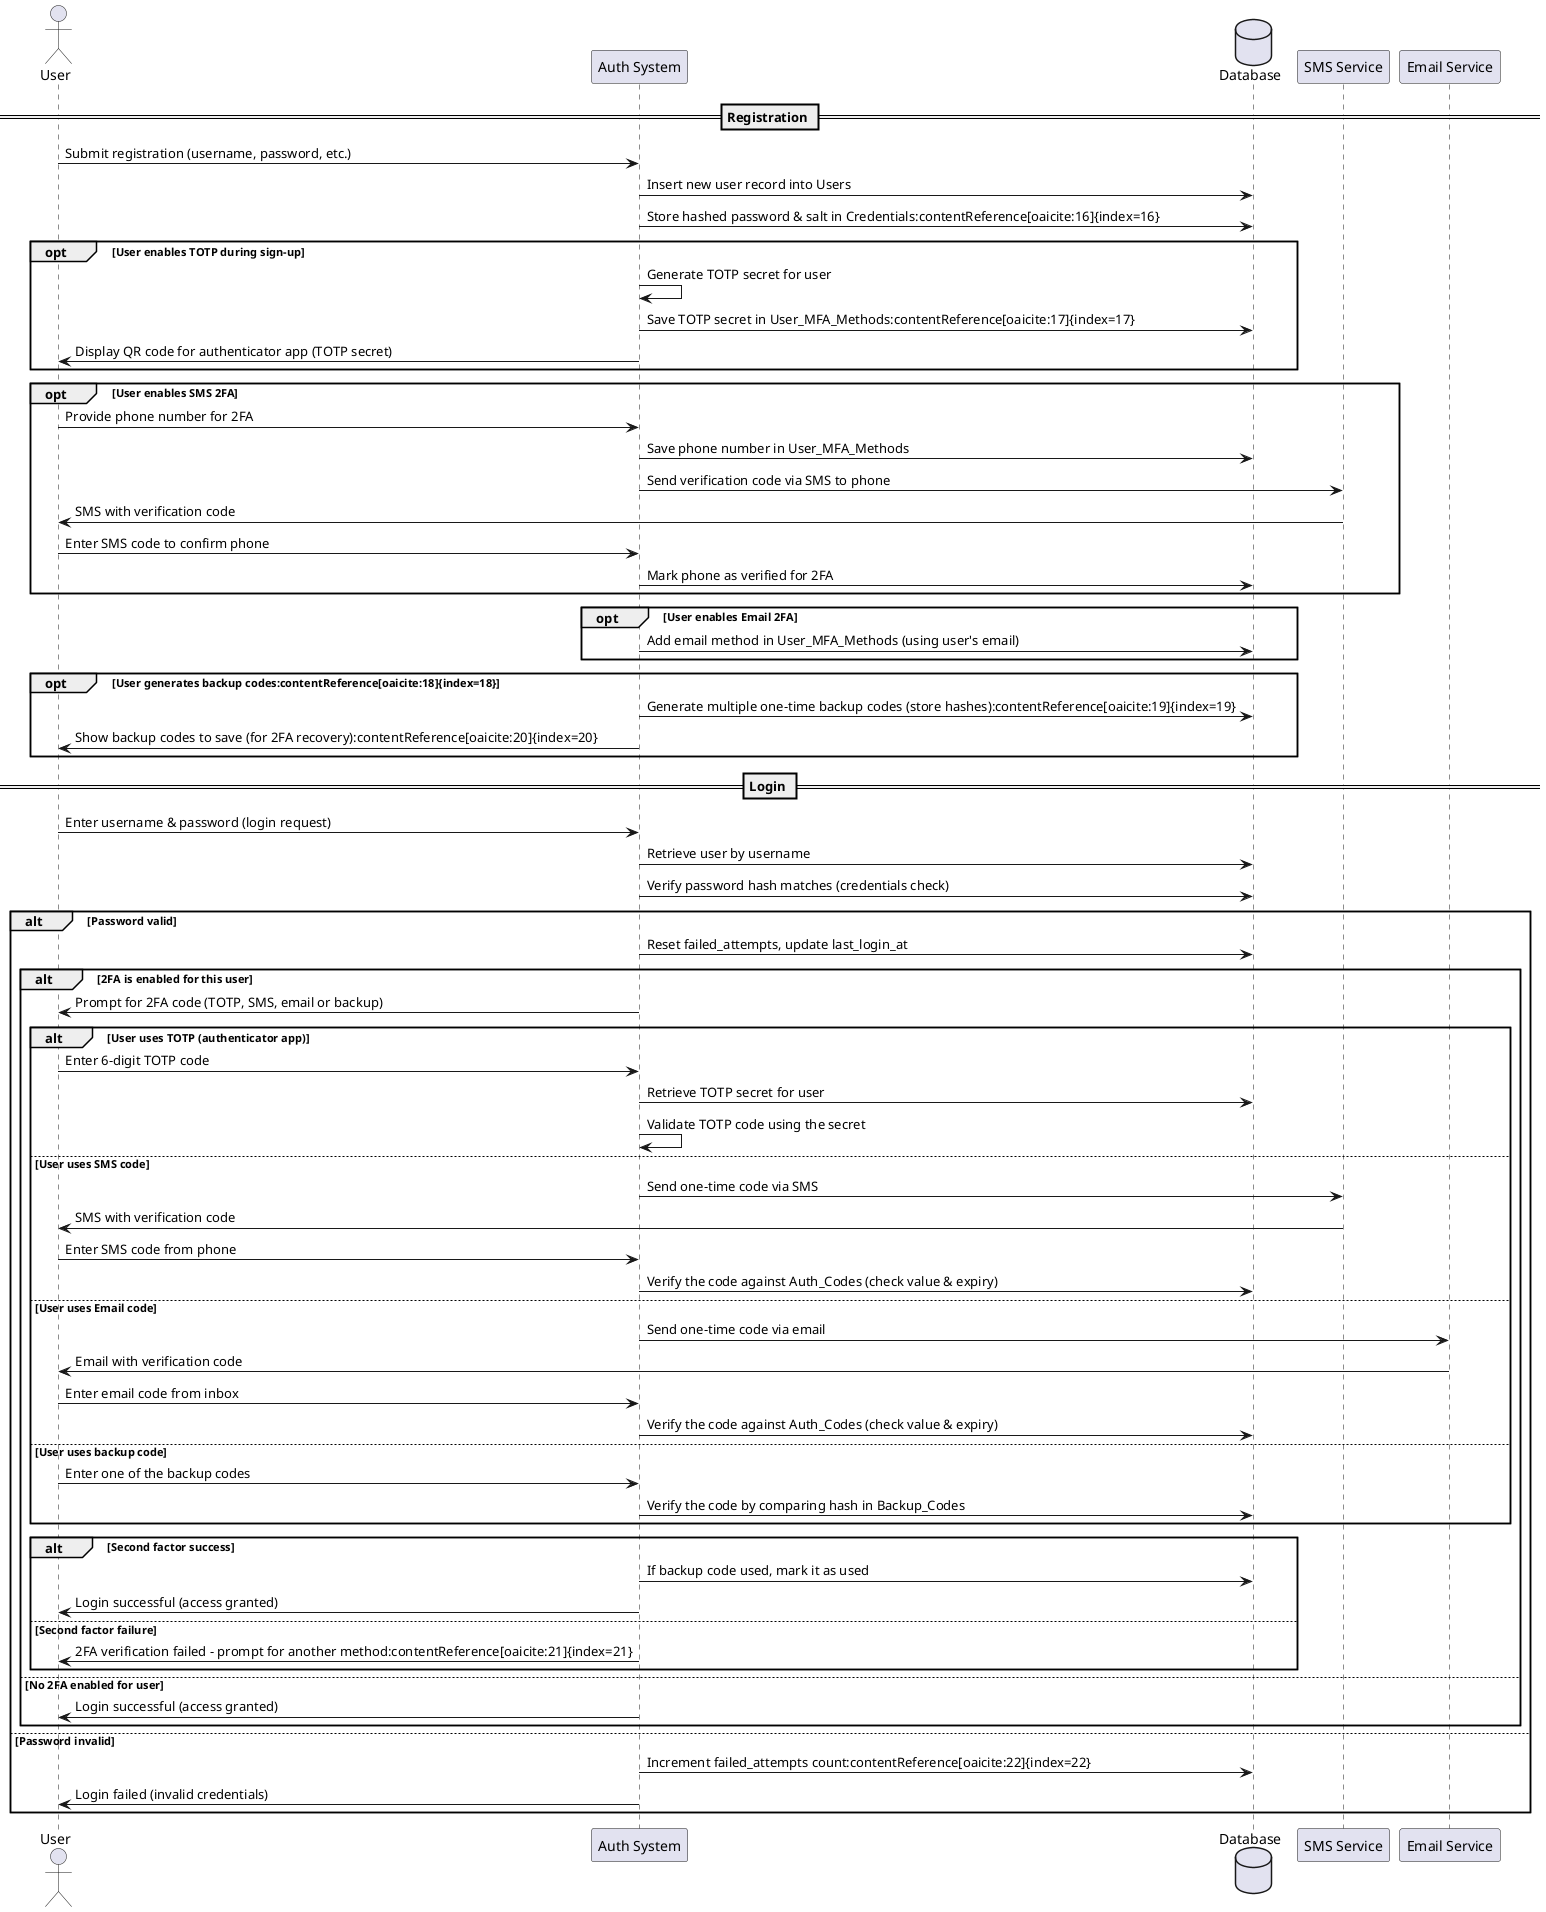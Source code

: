 @startuml daysave unpw 2fa seq
actor User
participant "Auth System" as Auth
database "Database" as DB
participant "SMS Service" as SMS
participant "Email Service" as Email

== Registration ==
User -> Auth: Submit registration (username, password, etc.)
Auth -> DB: Insert new user record into Users
Auth -> DB: Store hashed password & salt in Credentials:contentReference[oaicite:16]{index=16}
opt User enables TOTP during sign-up
    Auth -> Auth: Generate TOTP secret for user
    Auth -> DB: Save TOTP secret in User_MFA_Methods:contentReference[oaicite:17]{index=17}
    Auth -> User: Display QR code for authenticator app (TOTP secret)
end opt
opt User enables SMS 2FA
    User -> Auth: Provide phone number for 2FA
    Auth -> DB: Save phone number in User_MFA_Methods
    Auth -> SMS: Send verification code via SMS to phone
    SMS -> User: SMS with verification code
    User -> Auth: Enter SMS code to confirm phone
    Auth -> DB: Mark phone as verified for 2FA
end opt
opt User enables Email 2FA
    Auth -> DB: Add email method in User_MFA_Methods (using user's email)
end opt
opt User generates backup codes:contentReference[oaicite:18]{index=18}
    Auth -> DB: Generate multiple one-time backup codes (store hashes):contentReference[oaicite:19]{index=19}
    Auth -> User: Show backup codes to save (for 2FA recovery):contentReference[oaicite:20]{index=20}
end opt

== Login ==
User -> Auth: Enter username & password (login request)
Auth -> DB: Retrieve user by username
Auth -> DB: Verify password hash matches (credentials check)
alt Password valid
    Auth -> DB: Reset failed_attempts, update last_login_at
    alt 2FA is enabled for this user
        Auth -> User: Prompt for 2FA code (TOTP, SMS, email or backup)
        alt User uses TOTP (authenticator app)
            User -> Auth: Enter 6-digit TOTP code
            Auth -> DB: Retrieve TOTP secret for user
            Auth -> Auth: Validate TOTP code using the secret
        else User uses SMS code
            Auth -> SMS: Send one-time code via SMS
            SMS -> User: SMS with verification code
            User -> Auth: Enter SMS code from phone
            Auth -> DB: Verify the code against Auth_Codes (check value & expiry)
        else User uses Email code
            Auth -> Email: Send one-time code via email
            Email -> User: Email with verification code
            User -> Auth: Enter email code from inbox
            Auth -> DB: Verify the code against Auth_Codes (check value & expiry)
        else User uses backup code
            User -> Auth: Enter one of the backup codes
            Auth -> DB: Verify the code by comparing hash in Backup_Codes
        end alt
        alt Second factor success
            Auth -> DB: If backup code used, mark it as used
            Auth -> User: Login successful (access granted)
        else Second factor failure
            Auth -> User: 2FA verification failed – prompt for another method:contentReference[oaicite:21]{index=21}
        end alt
    else No 2FA enabled for user
        Auth -> User: Login successful (access granted)
    end alt
else Password invalid
    Auth -> DB: Increment failed_attempts count:contentReference[oaicite:22]{index=22}
    Auth -> User: Login failed (invalid credentials)
end alt
@enduml
